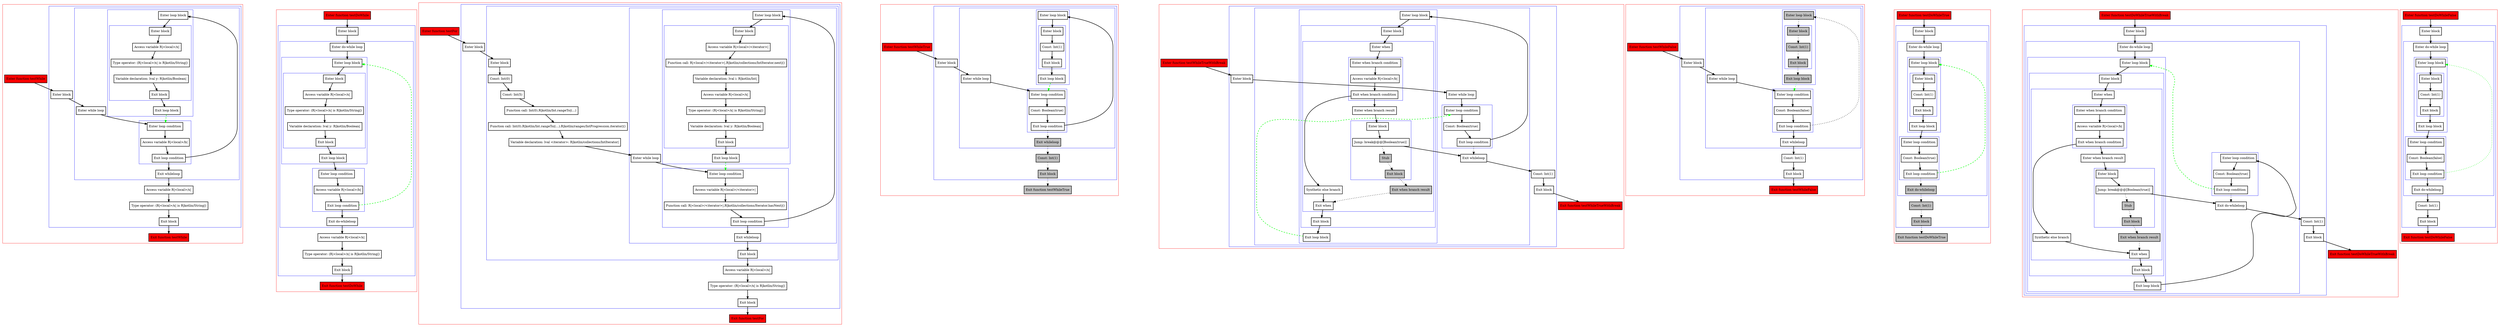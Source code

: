 digraph loops_kt {
    graph [nodesep=3]
    node [shape=box penwidth=2]
    edge [penwidth=2]

    subgraph cluster_0 {
        color=red
        0 [label="Enter function testWhile" style="filled" fillcolor=red];
        subgraph cluster_1 {
            color=blue
            1 [label="Enter block"];
            subgraph cluster_2 {
                color=blue
                2 [label="Enter while loop"];
                subgraph cluster_3 {
                    color=blue
                    3 [label="Enter loop condition"];
                    4 [label="Access variable R|<local>/b|"];
                    5 [label="Exit loop condition"];
                }
                subgraph cluster_4 {
                    color=blue
                    6 [label="Enter loop block"];
                    subgraph cluster_5 {
                        color=blue
                        7 [label="Enter block"];
                        8 [label="Access variable R|<local>/x|"];
                        9 [label="Type operator: (R|<local>/x| is R|kotlin/String|)"];
                        10 [label="Variable declaration: lval y: R|kotlin/Boolean|"];
                        11 [label="Exit block"];
                    }
                    12 [label="Exit loop block"];
                }
                13 [label="Exit whileloop"];
            }
            14 [label="Access variable R|<local>/x|"];
            15 [label="Type operator: (R|<local>/x| is R|kotlin/String|)"];
            16 [label="Exit block"];
        }
        17 [label="Exit function testWhile" style="filled" fillcolor=red];
    }
    0 -> {1};
    1 -> {2};
    2 -> {3};
    3 -> {4};
    4 -> {5};
    5 -> {13 6};
    6 -> {7};
    7 -> {8};
    8 -> {9};
    9 -> {10};
    10 -> {11};
    11 -> {12};
    12 -> {3} [color=green style=dashed];
    13 -> {14};
    14 -> {15};
    15 -> {16};
    16 -> {17};

    subgraph cluster_6 {
        color=red
        18 [label="Enter function testDoWhile" style="filled" fillcolor=red];
        subgraph cluster_7 {
            color=blue
            19 [label="Enter block"];
            subgraph cluster_8 {
                color=blue
                20 [label="Enter do-while loop"];
                subgraph cluster_9 {
                    color=blue
                    21 [label="Enter loop block"];
                    subgraph cluster_10 {
                        color=blue
                        22 [label="Enter block"];
                        23 [label="Access variable R|<local>/x|"];
                        24 [label="Type operator: (R|<local>/x| is R|kotlin/String|)"];
                        25 [label="Variable declaration: lval y: R|kotlin/Boolean|"];
                        26 [label="Exit block"];
                    }
                    27 [label="Exit loop block"];
                }
                subgraph cluster_11 {
                    color=blue
                    28 [label="Enter loop condition"];
                    29 [label="Access variable R|<local>/b|"];
                    30 [label="Exit loop condition"];
                }
                31 [label="Exit do-whileloop"];
            }
            32 [label="Access variable R|<local>/x|"];
            33 [label="Type operator: (R|<local>/x| is R|kotlin/String|)"];
            34 [label="Exit block"];
        }
        35 [label="Exit function testDoWhile" style="filled" fillcolor=red];
    }
    18 -> {19};
    19 -> {20};
    20 -> {21};
    21 -> {22};
    22 -> {23};
    23 -> {24};
    24 -> {25};
    25 -> {26};
    26 -> {27};
    27 -> {28};
    28 -> {29};
    29 -> {30};
    30 -> {31};
    30 -> {21} [color=green style=dashed];
    31 -> {32};
    32 -> {33};
    33 -> {34};
    34 -> {35};

    subgraph cluster_12 {
        color=red
        36 [label="Enter function testFor" style="filled" fillcolor=red];
        subgraph cluster_13 {
            color=blue
            37 [label="Enter block"];
            subgraph cluster_14 {
                color=blue
                38 [label="Enter block"];
                39 [label="Const: Int(0)"];
                40 [label="Const: Int(5)"];
                41 [label="Function call: Int(0).R|kotlin/Int.rangeTo|(...)"];
                42 [label="Function call: Int(0).R|kotlin/Int.rangeTo|(...).R|kotlin/ranges/IntProgression.iterator|()"];
                43 [label="Variable declaration: lval <iterator>: R|kotlin/collections/IntIterator|"];
                subgraph cluster_15 {
                    color=blue
                    44 [label="Enter while loop"];
                    subgraph cluster_16 {
                        color=blue
                        45 [label="Enter loop condition"];
                        46 [label="Access variable R|<local>/<iterator>|"];
                        47 [label="Function call: R|<local>/<iterator>|.R|kotlin/collections/Iterator.hasNext|()"];
                        48 [label="Exit loop condition"];
                    }
                    subgraph cluster_17 {
                        color=blue
                        49 [label="Enter loop block"];
                        subgraph cluster_18 {
                            color=blue
                            50 [label="Enter block"];
                            51 [label="Access variable R|<local>/<iterator>|"];
                            52 [label="Function call: R|<local>/<iterator>|.R|kotlin/collections/IntIterator.next|()"];
                            53 [label="Variable declaration: lval i: R|kotlin/Int|"];
                            54 [label="Access variable R|<local>/x|"];
                            55 [label="Type operator: (R|<local>/x| is R|kotlin/String|)"];
                            56 [label="Variable declaration: lval y: R|kotlin/Boolean|"];
                            57 [label="Exit block"];
                        }
                        58 [label="Exit loop block"];
                    }
                    59 [label="Exit whileloop"];
                }
                60 [label="Exit block"];
            }
            61 [label="Access variable R|<local>/x|"];
            62 [label="Type operator: (R|<local>/x| is R|kotlin/String|)"];
            63 [label="Exit block"];
        }
        64 [label="Exit function testFor" style="filled" fillcolor=red];
    }
    36 -> {37};
    37 -> {38};
    38 -> {39};
    39 -> {40};
    40 -> {41};
    41 -> {42};
    42 -> {43};
    43 -> {44};
    44 -> {45};
    45 -> {46};
    46 -> {47};
    47 -> {48};
    48 -> {59 49};
    49 -> {50};
    50 -> {51};
    51 -> {52};
    52 -> {53};
    53 -> {54};
    54 -> {55};
    55 -> {56};
    56 -> {57};
    57 -> {58};
    58 -> {45} [color=green style=dashed];
    59 -> {60};
    60 -> {61};
    61 -> {62};
    62 -> {63};
    63 -> {64};

    subgraph cluster_19 {
        color=red
        65 [label="Enter function testWhileTrue" style="filled" fillcolor=red];
        subgraph cluster_20 {
            color=blue
            66 [label="Enter block"];
            subgraph cluster_21 {
                color=blue
                67 [label="Enter while loop"];
                subgraph cluster_22 {
                    color=blue
                    68 [label="Enter loop condition"];
                    69 [label="Const: Boolean(true)"];
                    70 [label="Exit loop condition"];
                }
                subgraph cluster_23 {
                    color=blue
                    71 [label="Enter loop block"];
                    subgraph cluster_24 {
                        color=blue
                        72 [label="Enter block"];
                        73 [label="Const: Int(1)"];
                        74 [label="Exit block"];
                    }
                    75 [label="Exit loop block"];
                }
                76 [label="Exit whileloop" style="filled" fillcolor=gray];
            }
            77 [label="Const: Int(1)" style="filled" fillcolor=gray];
            78 [label="Exit block" style="filled" fillcolor=gray];
        }
        79 [label="Exit function testWhileTrue" style="filled" fillcolor=red style="filled" fillcolor=gray];
    }
    65 -> {66};
    66 -> {67};
    67 -> {68};
    68 -> {69};
    69 -> {70};
    70 -> {71};
    70 -> {76} [style=dotted];
    71 -> {72};
    72 -> {73};
    73 -> {74};
    74 -> {75};
    75 -> {68} [color=green style=dashed];
    76 -> {77} [style=dotted];
    77 -> {78} [style=dotted];
    78 -> {79} [style=dotted];

    subgraph cluster_25 {
        color=red
        80 [label="Enter function testWhileTrueWithBreak" style="filled" fillcolor=red];
        subgraph cluster_26 {
            color=blue
            81 [label="Enter block"];
            subgraph cluster_27 {
                color=blue
                82 [label="Enter while loop"];
                subgraph cluster_28 {
                    color=blue
                    83 [label="Enter loop condition"];
                    84 [label="Const: Boolean(true)"];
                    85 [label="Exit loop condition"];
                }
                subgraph cluster_29 {
                    color=blue
                    86 [label="Enter loop block"];
                    subgraph cluster_30 {
                        color=blue
                        87 [label="Enter block"];
                        subgraph cluster_31 {
                            color=blue
                            88 [label="Enter when"];
                            subgraph cluster_32 {
                                color=blue
                                89 [label="Enter when branch condition "];
                                90 [label="Access variable R|<local>/b|"];
                                91 [label="Exit when branch condition"];
                            }
                            92 [label="Synthetic else branch"];
                            93 [label="Enter when branch result"];
                            subgraph cluster_33 {
                                color=blue
                                94 [label="Enter block"];
                                95 [label="Jump: break@@@[Boolean(true)] "];
                                96 [label="Stub" style="filled" fillcolor=gray];
                                97 [label="Exit block" style="filled" fillcolor=gray];
                            }
                            98 [label="Exit when branch result" style="filled" fillcolor=gray];
                            99 [label="Exit when"];
                        }
                        100 [label="Exit block"];
                    }
                    101 [label="Exit loop block"];
                }
                102 [label="Exit whileloop"];
            }
            103 [label="Const: Int(1)"];
            104 [label="Exit block"];
        }
        105 [label="Exit function testWhileTrueWithBreak" style="filled" fillcolor=red];
    }
    80 -> {81};
    81 -> {82};
    82 -> {83};
    83 -> {84};
    84 -> {85};
    85 -> {86};
    85 -> {102} [style=dotted];
    86 -> {87};
    87 -> {88};
    88 -> {89};
    89 -> {90};
    90 -> {91};
    91 -> {93 92};
    92 -> {99};
    93 -> {94};
    94 -> {95};
    95 -> {102};
    95 -> {96} [style=dotted];
    96 -> {97} [style=dotted];
    97 -> {98} [style=dotted];
    98 -> {99} [style=dotted];
    99 -> {100};
    100 -> {101};
    101 -> {83} [color=green style=dashed];
    102 -> {103};
    103 -> {104};
    104 -> {105};

    subgraph cluster_34 {
        color=red
        106 [label="Enter function testWhileFalse" style="filled" fillcolor=red];
        subgraph cluster_35 {
            color=blue
            107 [label="Enter block"];
            subgraph cluster_36 {
                color=blue
                108 [label="Enter while loop"];
                subgraph cluster_37 {
                    color=blue
                    109 [label="Enter loop condition"];
                    110 [label="Const: Boolean(false)"];
                    111 [label="Exit loop condition"];
                }
                subgraph cluster_38 {
                    color=blue
                    112 [label="Enter loop block" style="filled" fillcolor=gray];
                    subgraph cluster_39 {
                        color=blue
                        113 [label="Enter block" style="filled" fillcolor=gray];
                        114 [label="Const: Int(1)" style="filled" fillcolor=gray];
                        115 [label="Exit block" style="filled" fillcolor=gray];
                    }
                    116 [label="Exit loop block" style="filled" fillcolor=gray];
                }
                117 [label="Exit whileloop"];
            }
            118 [label="Const: Int(1)"];
            119 [label="Exit block"];
        }
        120 [label="Exit function testWhileFalse" style="filled" fillcolor=red];
    }
    106 -> {107};
    107 -> {108};
    108 -> {109};
    109 -> {110};
    110 -> {111};
    111 -> {117};
    111 -> {112} [style=dotted];
    112 -> {113} [style=dotted];
    113 -> {114} [style=dotted];
    114 -> {115} [style=dotted];
    115 -> {116} [style=dotted];
    116 -> {109} [color=green style=dotted];
    117 -> {118};
    118 -> {119};
    119 -> {120};

    subgraph cluster_40 {
        color=red
        121 [label="Enter function testDoWhileTrue" style="filled" fillcolor=red];
        subgraph cluster_41 {
            color=blue
            122 [label="Enter block"];
            subgraph cluster_42 {
                color=blue
                123 [label="Enter do-while loop"];
                subgraph cluster_43 {
                    color=blue
                    124 [label="Enter loop block"];
                    subgraph cluster_44 {
                        color=blue
                        125 [label="Enter block"];
                        126 [label="Const: Int(1)"];
                        127 [label="Exit block"];
                    }
                    128 [label="Exit loop block"];
                }
                subgraph cluster_45 {
                    color=blue
                    129 [label="Enter loop condition"];
                    130 [label="Const: Boolean(true)"];
                    131 [label="Exit loop condition"];
                }
                132 [label="Exit do-whileloop" style="filled" fillcolor=gray];
            }
            133 [label="Const: Int(1)" style="filled" fillcolor=gray];
            134 [label="Exit block" style="filled" fillcolor=gray];
        }
        135 [label="Exit function testDoWhileTrue" style="filled" fillcolor=red style="filled" fillcolor=gray];
    }
    121 -> {122};
    122 -> {123};
    123 -> {124};
    124 -> {125};
    125 -> {126};
    126 -> {127};
    127 -> {128};
    128 -> {129};
    129 -> {130};
    130 -> {131};
    131 -> {132} [style=dotted];
    131 -> {124} [color=green style=dashed];
    132 -> {133} [style=dotted];
    133 -> {134} [style=dotted];
    134 -> {135} [style=dotted];

    subgraph cluster_46 {
        color=red
        136 [label="Enter function testDoWhileTrueWithBreak" style="filled" fillcolor=red];
        subgraph cluster_47 {
            color=blue
            137 [label="Enter block"];
            subgraph cluster_48 {
                color=blue
                138 [label="Enter do-while loop"];
                subgraph cluster_49 {
                    color=blue
                    139 [label="Enter loop block"];
                    subgraph cluster_50 {
                        color=blue
                        140 [label="Enter block"];
                        subgraph cluster_51 {
                            color=blue
                            141 [label="Enter when"];
                            subgraph cluster_52 {
                                color=blue
                                142 [label="Enter when branch condition "];
                                143 [label="Access variable R|<local>/b|"];
                                144 [label="Exit when branch condition"];
                            }
                            145 [label="Synthetic else branch"];
                            146 [label="Enter when branch result"];
                            subgraph cluster_53 {
                                color=blue
                                147 [label="Enter block"];
                                148 [label="Jump: break@@@[Boolean(true)] "];
                                149 [label="Stub" style="filled" fillcolor=gray];
                                150 [label="Exit block" style="filled" fillcolor=gray];
                            }
                            151 [label="Exit when branch result" style="filled" fillcolor=gray];
                            152 [label="Exit when"];
                        }
                        153 [label="Exit block"];
                    }
                    154 [label="Exit loop block"];
                }
                subgraph cluster_54 {
                    color=blue
                    155 [label="Enter loop condition"];
                    156 [label="Const: Boolean(true)"];
                    157 [label="Exit loop condition"];
                }
                158 [label="Exit do-whileloop"];
            }
            159 [label="Const: Int(1)"];
            160 [label="Exit block"];
        }
        161 [label="Exit function testDoWhileTrueWithBreak" style="filled" fillcolor=red];
    }
    136 -> {137};
    137 -> {138};
    138 -> {139};
    139 -> {140};
    140 -> {141};
    141 -> {142};
    142 -> {143};
    143 -> {144};
    144 -> {146 145};
    145 -> {152};
    146 -> {147};
    147 -> {148};
    148 -> {158};
    148 -> {149} [style=dotted];
    149 -> {150} [style=dotted];
    150 -> {151} [style=dotted];
    151 -> {152} [style=dotted];
    152 -> {153};
    153 -> {154};
    154 -> {155};
    155 -> {156};
    156 -> {157};
    157 -> {158} [style=dotted];
    157 -> {139} [color=green style=dashed];
    158 -> {159};
    159 -> {160};
    160 -> {161};

    subgraph cluster_55 {
        color=red
        162 [label="Enter function testDoWhileFalse" style="filled" fillcolor=red];
        subgraph cluster_56 {
            color=blue
            163 [label="Enter block"];
            subgraph cluster_57 {
                color=blue
                164 [label="Enter do-while loop"];
                subgraph cluster_58 {
                    color=blue
                    165 [label="Enter loop block"];
                    subgraph cluster_59 {
                        color=blue
                        166 [label="Enter block"];
                        167 [label="Const: Int(1)"];
                        168 [label="Exit block"];
                    }
                    169 [label="Exit loop block"];
                }
                subgraph cluster_60 {
                    color=blue
                    170 [label="Enter loop condition"];
                    171 [label="Const: Boolean(false)"];
                    172 [label="Exit loop condition"];
                }
                173 [label="Exit do-whileloop"];
            }
            174 [label="Const: Int(1)"];
            175 [label="Exit block"];
        }
        176 [label="Exit function testDoWhileFalse" style="filled" fillcolor=red];
    }
    162 -> {163};
    163 -> {164};
    164 -> {165};
    165 -> {166};
    166 -> {167};
    167 -> {168};
    168 -> {169};
    169 -> {170};
    170 -> {171};
    171 -> {172};
    172 -> {173};
    172 -> {165} [color=green style=dotted];
    173 -> {174};
    174 -> {175};
    175 -> {176};

}
